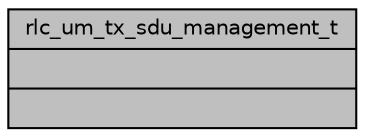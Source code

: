digraph "rlc_um_tx_sdu_management_t"
{
 // LATEX_PDF_SIZE
  edge [fontname="Helvetica",fontsize="10",labelfontname="Helvetica",labelfontsize="10"];
  node [fontname="Helvetica",fontsize="10",shape=record];
  Node1 [label="{rlc_um_tx_sdu_management_t\n||}",height=0.2,width=0.4,color="black", fillcolor="grey75", style="filled", fontcolor="black",tooltip="Structure containing SDU variables related to its segmentation and transmission."];
}
